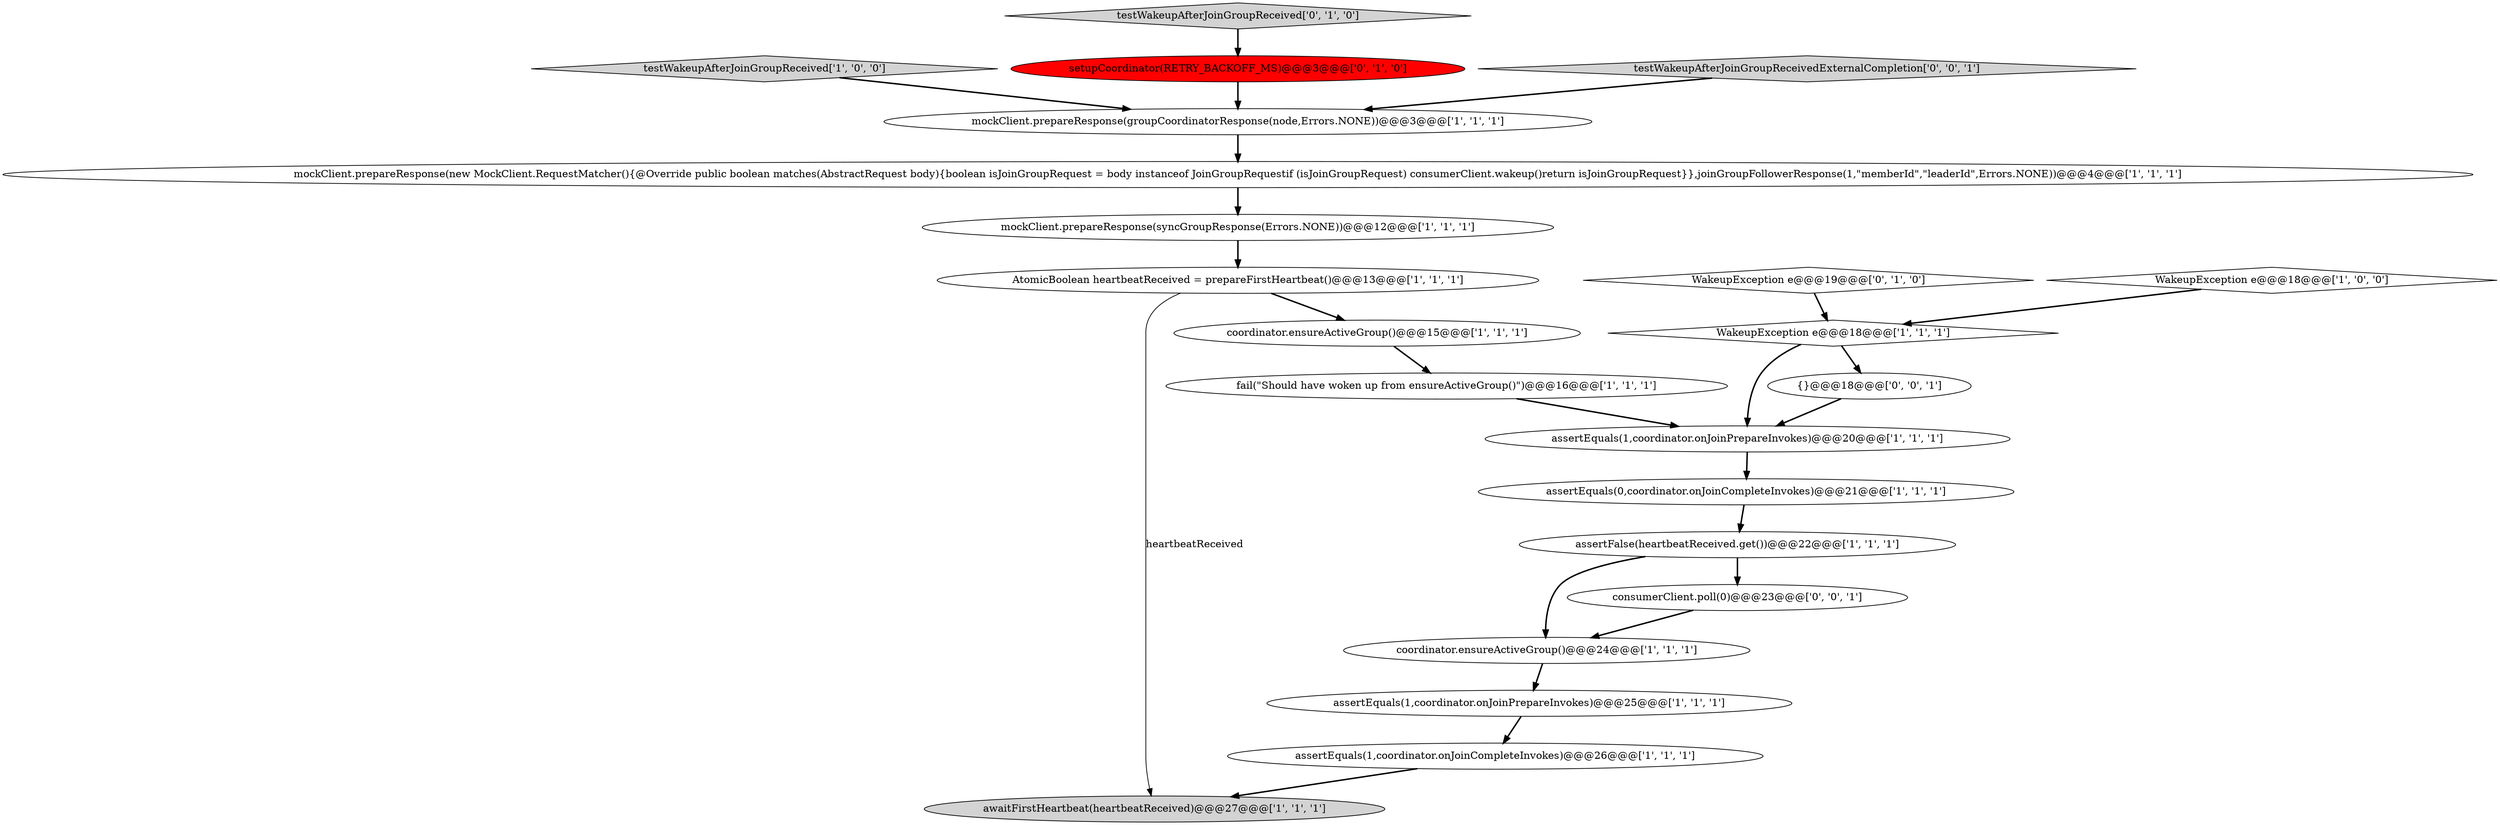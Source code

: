 digraph {
13 [style = filled, label = "testWakeupAfterJoinGroupReceived['1', '0', '0']", fillcolor = lightgray, shape = diamond image = "AAA0AAABBB1BBB"];
15 [style = filled, label = "assertEquals(0,coordinator.onJoinCompleteInvokes)@@@21@@@['1', '1', '1']", fillcolor = white, shape = ellipse image = "AAA0AAABBB1BBB"];
12 [style = filled, label = "mockClient.prepareResponse(syncGroupResponse(Errors.NONE))@@@12@@@['1', '1', '1']", fillcolor = white, shape = ellipse image = "AAA0AAABBB1BBB"];
9 [style = filled, label = "AtomicBoolean heartbeatReceived = prepareFirstHeartbeat()@@@13@@@['1', '1', '1']", fillcolor = white, shape = ellipse image = "AAA0AAABBB1BBB"];
7 [style = filled, label = "coordinator.ensureActiveGroup()@@@24@@@['1', '1', '1']", fillcolor = white, shape = ellipse image = "AAA0AAABBB1BBB"];
1 [style = filled, label = "assertEquals(1,coordinator.onJoinPrepareInvokes)@@@20@@@['1', '1', '1']", fillcolor = white, shape = ellipse image = "AAA0AAABBB1BBB"];
18 [style = filled, label = "testWakeupAfterJoinGroupReceived['0', '1', '0']", fillcolor = lightgray, shape = diamond image = "AAA0AAABBB2BBB"];
14 [style = filled, label = "assertEquals(1,coordinator.onJoinCompleteInvokes)@@@26@@@['1', '1', '1']", fillcolor = white, shape = ellipse image = "AAA0AAABBB1BBB"];
17 [style = filled, label = "setupCoordinator(RETRY_BACKOFF_MS)@@@3@@@['0', '1', '0']", fillcolor = red, shape = ellipse image = "AAA1AAABBB2BBB"];
10 [style = filled, label = "assertFalse(heartbeatReceived.get())@@@22@@@['1', '1', '1']", fillcolor = white, shape = ellipse image = "AAA0AAABBB1BBB"];
2 [style = filled, label = "awaitFirstHeartbeat(heartbeatReceived)@@@27@@@['1', '1', '1']", fillcolor = lightgray, shape = ellipse image = "AAA0AAABBB1BBB"];
16 [style = filled, label = "WakeupException e@@@19@@@['0', '1', '0']", fillcolor = white, shape = diamond image = "AAA0AAABBB2BBB"];
0 [style = filled, label = "mockClient.prepareResponse(new MockClient.RequestMatcher(){@Override public boolean matches(AbstractRequest body){boolean isJoinGroupRequest = body instanceof JoinGroupRequestif (isJoinGroupRequest) consumerClient.wakeup()return isJoinGroupRequest}},joinGroupFollowerResponse(1,\"memberId\",\"leaderId\",Errors.NONE))@@@4@@@['1', '1', '1']", fillcolor = white, shape = ellipse image = "AAA0AAABBB1BBB"];
19 [style = filled, label = "consumerClient.poll(0)@@@23@@@['0', '0', '1']", fillcolor = white, shape = ellipse image = "AAA0AAABBB3BBB"];
21 [style = filled, label = "{}@@@18@@@['0', '0', '1']", fillcolor = white, shape = ellipse image = "AAA0AAABBB3BBB"];
3 [style = filled, label = "fail(\"Should have woken up from ensureActiveGroup()\")@@@16@@@['1', '1', '1']", fillcolor = white, shape = ellipse image = "AAA0AAABBB1BBB"];
8 [style = filled, label = "assertEquals(1,coordinator.onJoinPrepareInvokes)@@@25@@@['1', '1', '1']", fillcolor = white, shape = ellipse image = "AAA0AAABBB1BBB"];
4 [style = filled, label = "coordinator.ensureActiveGroup()@@@15@@@['1', '1', '1']", fillcolor = white, shape = ellipse image = "AAA0AAABBB1BBB"];
6 [style = filled, label = "WakeupException e@@@18@@@['1', '1', '1']", fillcolor = white, shape = diamond image = "AAA0AAABBB1BBB"];
11 [style = filled, label = "mockClient.prepareResponse(groupCoordinatorResponse(node,Errors.NONE))@@@3@@@['1', '1', '1']", fillcolor = white, shape = ellipse image = "AAA0AAABBB1BBB"];
20 [style = filled, label = "testWakeupAfterJoinGroupReceivedExternalCompletion['0', '0', '1']", fillcolor = lightgray, shape = diamond image = "AAA0AAABBB3BBB"];
5 [style = filled, label = "WakeupException e@@@18@@@['1', '0', '0']", fillcolor = white, shape = diamond image = "AAA0AAABBB1BBB"];
4->3 [style = bold, label=""];
15->10 [style = bold, label=""];
3->1 [style = bold, label=""];
6->21 [style = bold, label=""];
10->19 [style = bold, label=""];
9->4 [style = bold, label=""];
16->6 [style = bold, label=""];
1->15 [style = bold, label=""];
0->12 [style = bold, label=""];
18->17 [style = bold, label=""];
8->14 [style = bold, label=""];
12->9 [style = bold, label=""];
7->8 [style = bold, label=""];
10->7 [style = bold, label=""];
13->11 [style = bold, label=""];
6->1 [style = bold, label=""];
11->0 [style = bold, label=""];
5->6 [style = bold, label=""];
9->2 [style = solid, label="heartbeatReceived"];
21->1 [style = bold, label=""];
14->2 [style = bold, label=""];
19->7 [style = bold, label=""];
20->11 [style = bold, label=""];
17->11 [style = bold, label=""];
}
